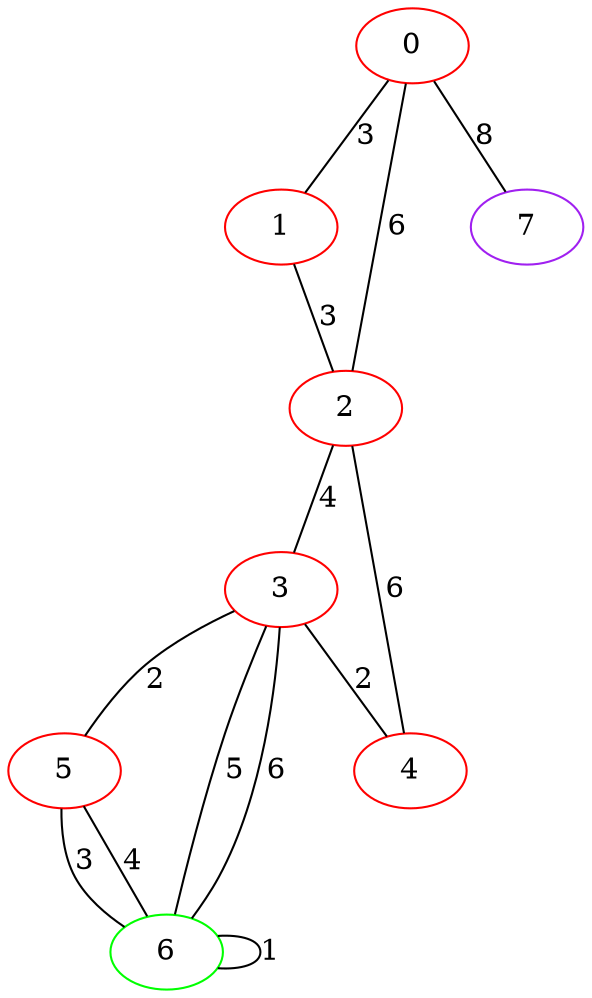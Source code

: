 graph "" {
0 [color=red, weight=1];
1 [color=red, weight=1];
2 [color=red, weight=1];
3 [color=red, weight=1];
4 [color=red, weight=1];
5 [color=red, weight=1];
6 [color=green, weight=2];
7 [color=purple, weight=4];
0 -- 1  [key=0, label=3];
0 -- 2  [key=0, label=6];
0 -- 7  [key=0, label=8];
1 -- 2  [key=0, label=3];
2 -- 3  [key=0, label=4];
2 -- 4  [key=0, label=6];
3 -- 4  [key=0, label=2];
3 -- 5  [key=0, label=2];
3 -- 6  [key=0, label=5];
3 -- 6  [key=1, label=6];
5 -- 6  [key=0, label=3];
5 -- 6  [key=1, label=4];
6 -- 6  [key=0, label=1];
}
